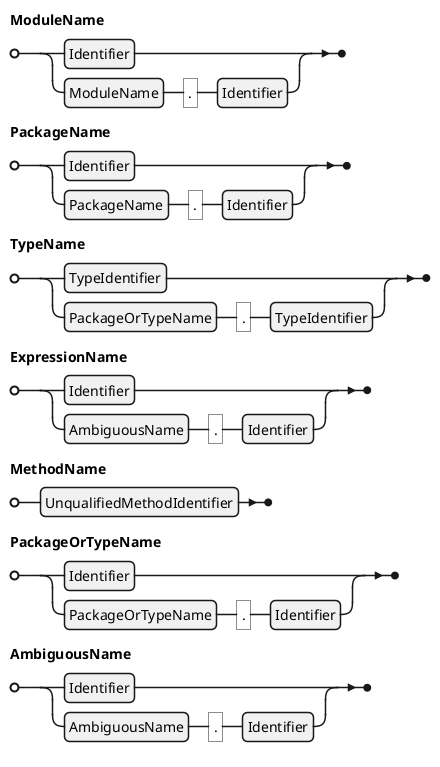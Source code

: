 @startebnf
ModuleName = Identifier | ( ModuleName, ".", Identifier);
PackageName = Identifier | (PackageName, ".", Identifier);
TypeName = TypeIdentifier | (PackageOrTypeName, ".", TypeIdentifier);
ExpressionName = Identifier | ( AmbiguousName, ".", Identifier);
MethodName = UnqualifiedMethodIdentifier;
PackageOrTypeName = Identifier | (PackageOrTypeName, ".", Identifier);
AmbiguousName = Identifier | (AmbiguousName, ".", Identifier);
@endebnf
